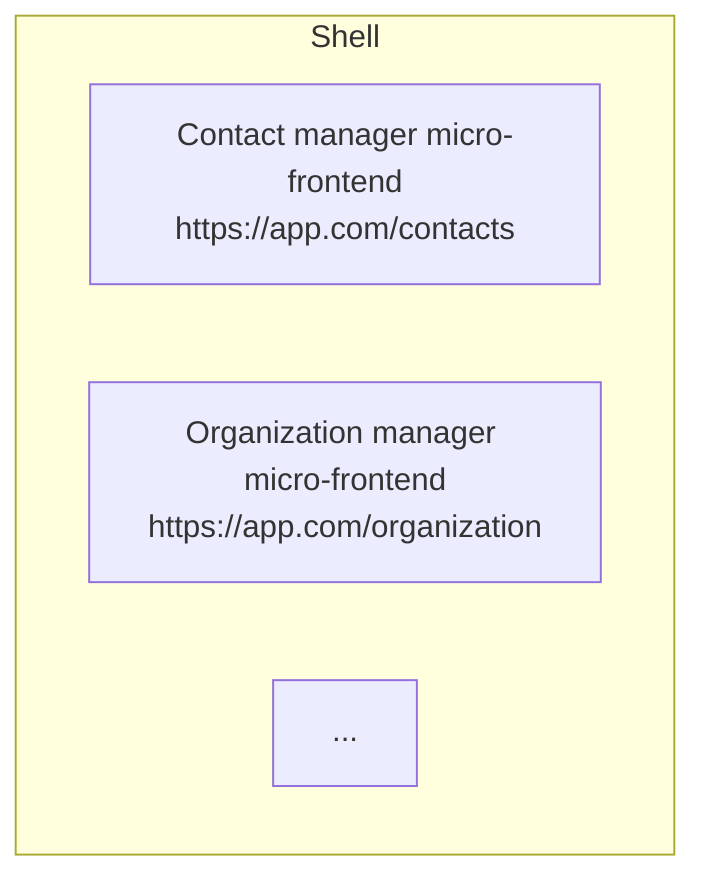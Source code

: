 graph TB

   subgraph Shell
   contacts[Contact manager micro-frontend<br />https://app.com/contacts]
   organization[Organization manager micro-frontend<br />https://app.com/organization]
   other[...]
   end
